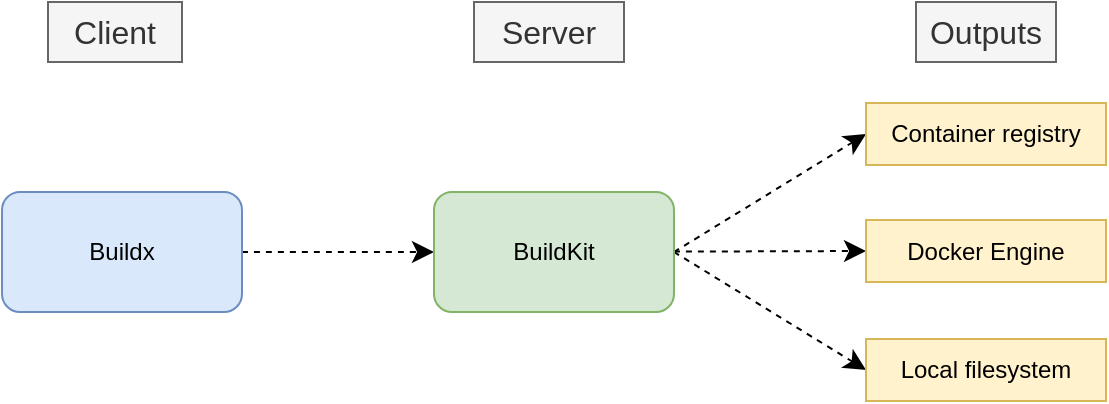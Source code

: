<mxfile version="24.2.5" type="device">
  <diagram name="Page-1" id="kJDacviRhrzIkb0vXsPF">
    <mxGraphModel dx="1042" dy="538" grid="0" gridSize="10" guides="1" tooltips="1" connect="1" arrows="1" fold="1" page="0" pageScale="1" pageWidth="827" pageHeight="1169" math="0" shadow="0">
      <root>
        <mxCell id="0" />
        <mxCell id="1" parent="0" />
        <mxCell id="MoVXmPiZNE-OgqrZ4deM-10" style="edgeStyle=none;curved=1;rounded=0;orthogonalLoop=1;jettySize=auto;html=1;exitX=1;exitY=0.5;exitDx=0;exitDy=0;entryX=0;entryY=0.5;entryDx=0;entryDy=0;fontSize=12;startSize=8;endSize=8;dashed=1;" edge="1" parent="1" source="MoVXmPiZNE-OgqrZ4deM-1" target="MoVXmPiZNE-OgqrZ4deM-2">
          <mxGeometry relative="1" as="geometry" />
        </mxCell>
        <mxCell id="MoVXmPiZNE-OgqrZ4deM-1" value="Buildx" style="rounded=1;whiteSpace=wrap;html=1;fillColor=#dae8fc;strokeColor=#6c8ebf;" vertex="1" parent="1">
          <mxGeometry x="-130" y="143" width="120" height="60" as="geometry" />
        </mxCell>
        <mxCell id="MoVXmPiZNE-OgqrZ4deM-11" style="edgeStyle=none;curved=1;rounded=0;orthogonalLoop=1;jettySize=auto;html=1;exitX=1;exitY=0.5;exitDx=0;exitDy=0;entryX=0;entryY=0.5;entryDx=0;entryDy=0;fontSize=12;startSize=8;endSize=8;dashed=1;" edge="1" parent="1" source="MoVXmPiZNE-OgqrZ4deM-2" target="MoVXmPiZNE-OgqrZ4deM-5">
          <mxGeometry relative="1" as="geometry" />
        </mxCell>
        <mxCell id="MoVXmPiZNE-OgqrZ4deM-12" style="edgeStyle=none;curved=1;rounded=0;orthogonalLoop=1;jettySize=auto;html=1;entryX=0;entryY=0.5;entryDx=0;entryDy=0;fontSize=12;startSize=8;endSize=8;dashed=1;" edge="1" parent="1" source="MoVXmPiZNE-OgqrZ4deM-2" target="MoVXmPiZNE-OgqrZ4deM-4">
          <mxGeometry relative="1" as="geometry" />
        </mxCell>
        <mxCell id="MoVXmPiZNE-OgqrZ4deM-13" style="edgeStyle=none;curved=1;rounded=0;orthogonalLoop=1;jettySize=auto;html=1;entryX=0;entryY=0.5;entryDx=0;entryDy=0;fontSize=12;startSize=8;endSize=8;exitX=1;exitY=0.5;exitDx=0;exitDy=0;dashed=1;" edge="1" parent="1" source="MoVXmPiZNE-OgqrZ4deM-2" target="MoVXmPiZNE-OgqrZ4deM-6">
          <mxGeometry relative="1" as="geometry" />
        </mxCell>
        <mxCell id="MoVXmPiZNE-OgqrZ4deM-2" value="BuildKit" style="rounded=1;whiteSpace=wrap;html=1;fillColor=#d5e8d4;strokeColor=#82b366;" vertex="1" parent="1">
          <mxGeometry x="86" y="143" width="120" height="60" as="geometry" />
        </mxCell>
        <mxCell id="MoVXmPiZNE-OgqrZ4deM-4" value="Docker Engine" style="rounded=0;whiteSpace=wrap;html=1;fillColor=#fff2cc;strokeColor=#d6b656;" vertex="1" parent="1">
          <mxGeometry x="302" y="157" width="120" height="31" as="geometry" />
        </mxCell>
        <mxCell id="MoVXmPiZNE-OgqrZ4deM-5" value="Container registry" style="rounded=0;whiteSpace=wrap;html=1;fillColor=#fff2cc;strokeColor=#d6b656;" vertex="1" parent="1">
          <mxGeometry x="302" y="98.5" width="120" height="31" as="geometry" />
        </mxCell>
        <mxCell id="MoVXmPiZNE-OgqrZ4deM-6" value="Local filesystem" style="rounded=0;whiteSpace=wrap;html=1;fillColor=#fff2cc;strokeColor=#d6b656;" vertex="1" parent="1">
          <mxGeometry x="302" y="216.5" width="120" height="31" as="geometry" />
        </mxCell>
        <mxCell id="MoVXmPiZNE-OgqrZ4deM-7" value="Client" style="text;html=1;align=center;verticalAlign=middle;whiteSpace=wrap;rounded=0;fontSize=16;fillColor=#f5f5f5;fontColor=#333333;strokeColor=#666666;" vertex="1" parent="1">
          <mxGeometry x="-107" y="48" width="67" height="30" as="geometry" />
        </mxCell>
        <mxCell id="MoVXmPiZNE-OgqrZ4deM-8" value="Server" style="text;html=1;align=center;verticalAlign=middle;whiteSpace=wrap;rounded=0;fontSize=16;fillColor=#f5f5f5;fontColor=#333333;strokeColor=#666666;" vertex="1" parent="1">
          <mxGeometry x="106" y="48" width="75" height="30" as="geometry" />
        </mxCell>
        <mxCell id="MoVXmPiZNE-OgqrZ4deM-9" value="&amp;nbsp;Outputs&amp;nbsp;" style="text;html=1;align=center;verticalAlign=middle;whiteSpace=wrap;rounded=0;fontSize=16;fillColor=#f5f5f5;fontColor=#333333;strokeColor=#666666;" vertex="1" parent="1">
          <mxGeometry x="327" y="48" width="70" height="30" as="geometry" />
        </mxCell>
      </root>
    </mxGraphModel>
  </diagram>
</mxfile>
